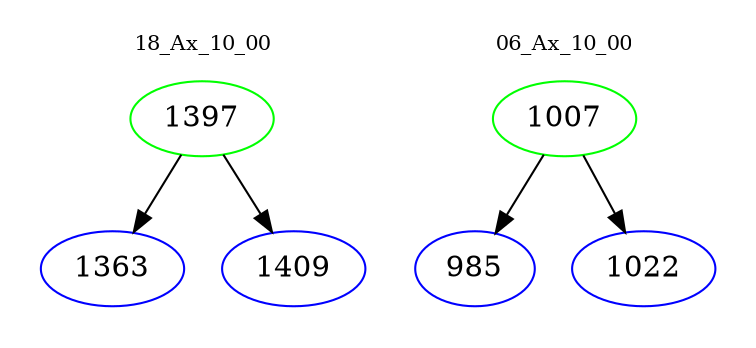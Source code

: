 digraph{
subgraph cluster_0 {
color = white
label = "18_Ax_10_00";
fontsize=10;
T0_1397 [label="1397", color="green"]
T0_1397 -> T0_1363 [color="black"]
T0_1363 [label="1363", color="blue"]
T0_1397 -> T0_1409 [color="black"]
T0_1409 [label="1409", color="blue"]
}
subgraph cluster_1 {
color = white
label = "06_Ax_10_00";
fontsize=10;
T1_1007 [label="1007", color="green"]
T1_1007 -> T1_985 [color="black"]
T1_985 [label="985", color="blue"]
T1_1007 -> T1_1022 [color="black"]
T1_1022 [label="1022", color="blue"]
}
}
